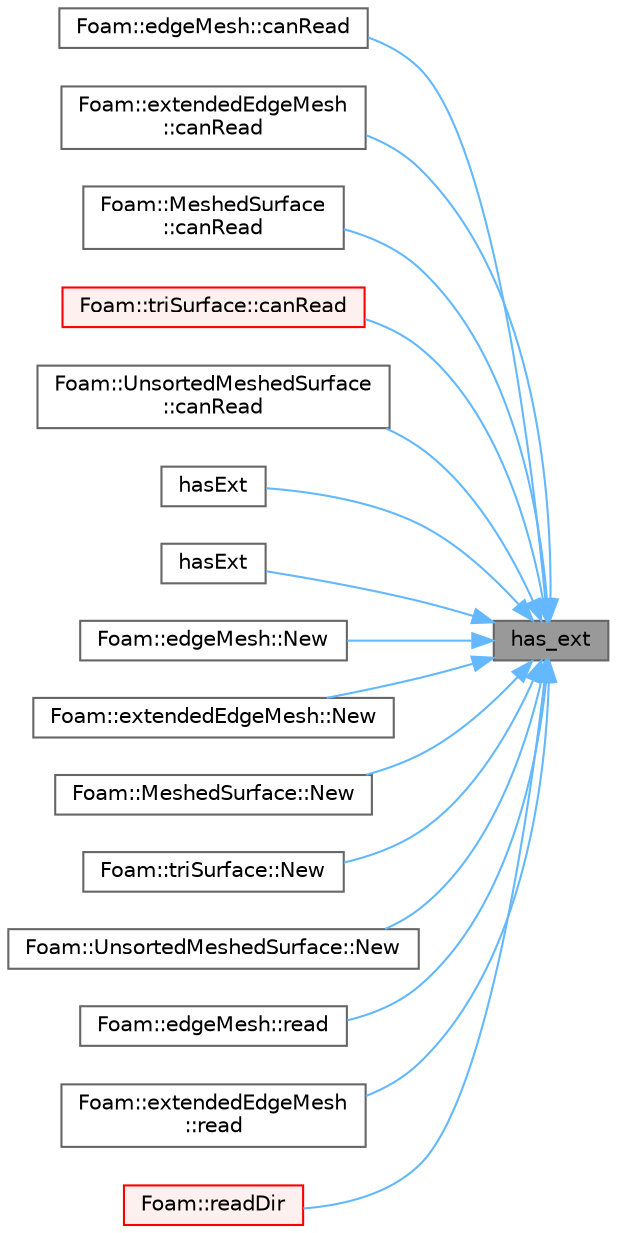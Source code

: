 digraph "has_ext"
{
 // LATEX_PDF_SIZE
  bgcolor="transparent";
  edge [fontname=Helvetica,fontsize=10,labelfontname=Helvetica,labelfontsize=10];
  node [fontname=Helvetica,fontsize=10,shape=box,height=0.2,width=0.4];
  rankdir="RL";
  Node1 [id="Node000001",label="has_ext",height=0.2,width=0.4,color="gray40", fillcolor="grey60", style="filled", fontcolor="black",tooltip=" "];
  Node1 -> Node2 [id="edge1_Node000001_Node000002",dir="back",color="steelblue1",style="solid",tooltip=" "];
  Node2 [id="Node000002",label="Foam::edgeMesh::canRead",height=0.2,width=0.4,color="grey40", fillcolor="white", style="filled",URL="$classFoam_1_1edgeMesh.html#a9c94d7acc5497dfe8162cd8d9f8fd29f",tooltip=" "];
  Node1 -> Node3 [id="edge2_Node000001_Node000003",dir="back",color="steelblue1",style="solid",tooltip=" "];
  Node3 [id="Node000003",label="Foam::extendedEdgeMesh\l::canRead",height=0.2,width=0.4,color="grey40", fillcolor="white", style="filled",URL="$classFoam_1_1extendedEdgeMesh.html#a9c94d7acc5497dfe8162cd8d9f8fd29f",tooltip=" "];
  Node1 -> Node4 [id="edge3_Node000001_Node000004",dir="back",color="steelblue1",style="solid",tooltip=" "];
  Node4 [id="Node000004",label="Foam::MeshedSurface\l::canRead",height=0.2,width=0.4,color="grey40", fillcolor="white", style="filled",URL="$classFoam_1_1MeshedSurface.html#a9c94d7acc5497dfe8162cd8d9f8fd29f",tooltip=" "];
  Node1 -> Node5 [id="edge4_Node000001_Node000005",dir="back",color="steelblue1",style="solid",tooltip=" "];
  Node5 [id="Node000005",label="Foam::triSurface::canRead",height=0.2,width=0.4,color="red", fillcolor="#FFF0F0", style="filled",URL="$classFoam_1_1triSurface.html#a9c94d7acc5497dfe8162cd8d9f8fd29f",tooltip=" "];
  Node1 -> Node9 [id="edge5_Node000001_Node000009",dir="back",color="steelblue1",style="solid",tooltip=" "];
  Node9 [id="Node000009",label="Foam::UnsortedMeshedSurface\l::canRead",height=0.2,width=0.4,color="grey40", fillcolor="white", style="filled",URL="$classFoam_1_1UnsortedMeshedSurface.html#a9c94d7acc5497dfe8162cd8d9f8fd29f",tooltip=" "];
  Node1 -> Node10 [id="edge6_Node000001_Node000010",dir="back",color="steelblue1",style="solid",tooltip=" "];
  Node10 [id="Node000010",label="hasExt",height=0.2,width=0.4,color="grey40", fillcolor="white", style="filled",URL="$classFoam_1_1word.html#adeedb8873644caf8588329b8c1d10185",tooltip=" "];
  Node1 -> Node11 [id="edge7_Node000001_Node000011",dir="back",color="steelblue1",style="solid",tooltip=" "];
  Node11 [id="Node000011",label="hasExt",height=0.2,width=0.4,color="grey40", fillcolor="white", style="filled",URL="$classFoam_1_1word.html#aae09a75086964cd5ea7d54e6472bcd79",tooltip=" "];
  Node1 -> Node12 [id="edge8_Node000001_Node000012",dir="back",color="steelblue1",style="solid",tooltip=" "];
  Node12 [id="Node000012",label="Foam::edgeMesh::New",height=0.2,width=0.4,color="grey40", fillcolor="white", style="filled",URL="$classFoam_1_1edgeMesh.html#a01b7fef470e951e27b8b50f570164f39",tooltip=" "];
  Node1 -> Node13 [id="edge9_Node000001_Node000013",dir="back",color="steelblue1",style="solid",tooltip=" "];
  Node13 [id="Node000013",label="Foam::extendedEdgeMesh::New",height=0.2,width=0.4,color="grey40", fillcolor="white", style="filled",URL="$classFoam_1_1extendedEdgeMesh.html#a284f4f4309c4d749ce984ddf523b9c35",tooltip=" "];
  Node1 -> Node14 [id="edge10_Node000001_Node000014",dir="back",color="steelblue1",style="solid",tooltip=" "];
  Node14 [id="Node000014",label="Foam::MeshedSurface::New",height=0.2,width=0.4,color="grey40", fillcolor="white", style="filled",URL="$classFoam_1_1MeshedSurface.html#acf74d310137c0d1e3a66d492829db786",tooltip=" "];
  Node1 -> Node15 [id="edge11_Node000001_Node000015",dir="back",color="steelblue1",style="solid",tooltip=" "];
  Node15 [id="Node000015",label="Foam::triSurface::New",height=0.2,width=0.4,color="grey40", fillcolor="white", style="filled",URL="$classFoam_1_1triSurface.html#a215fdb2b03757926f0c89402a1aebe4c",tooltip=" "];
  Node1 -> Node16 [id="edge12_Node000001_Node000016",dir="back",color="steelblue1",style="solid",tooltip=" "];
  Node16 [id="Node000016",label="Foam::UnsortedMeshedSurface::New",height=0.2,width=0.4,color="grey40", fillcolor="white", style="filled",URL="$classFoam_1_1UnsortedMeshedSurface.html#a7b749b92afe8753d9931099b7b55c4e7",tooltip=" "];
  Node1 -> Node17 [id="edge13_Node000001_Node000017",dir="back",color="steelblue1",style="solid",tooltip=" "];
  Node17 [id="Node000017",label="Foam::edgeMesh::read",height=0.2,width=0.4,color="grey40", fillcolor="white", style="filled",URL="$classFoam_1_1edgeMesh.html#a5c2144d3bad2aab0a52a4987754abd92",tooltip=" "];
  Node1 -> Node18 [id="edge14_Node000001_Node000018",dir="back",color="steelblue1",style="solid",tooltip=" "];
  Node18 [id="Node000018",label="Foam::extendedEdgeMesh\l::read",height=0.2,width=0.4,color="grey40", fillcolor="white", style="filled",URL="$classFoam_1_1extendedEdgeMesh.html#a5c2144d3bad2aab0a52a4987754abd92",tooltip=" "];
  Node1 -> Node19 [id="edge15_Node000001_Node000019",dir="back",color="steelblue1",style="solid",tooltip=" "];
  Node19 [id="Node000019",label="Foam::readDir",height=0.2,width=0.4,color="red", fillcolor="#FFF0F0", style="filled",URL="$namespaceFoam.html#afa980ff86ab40cf9cb2460c180f37978",tooltip=" "];
}
